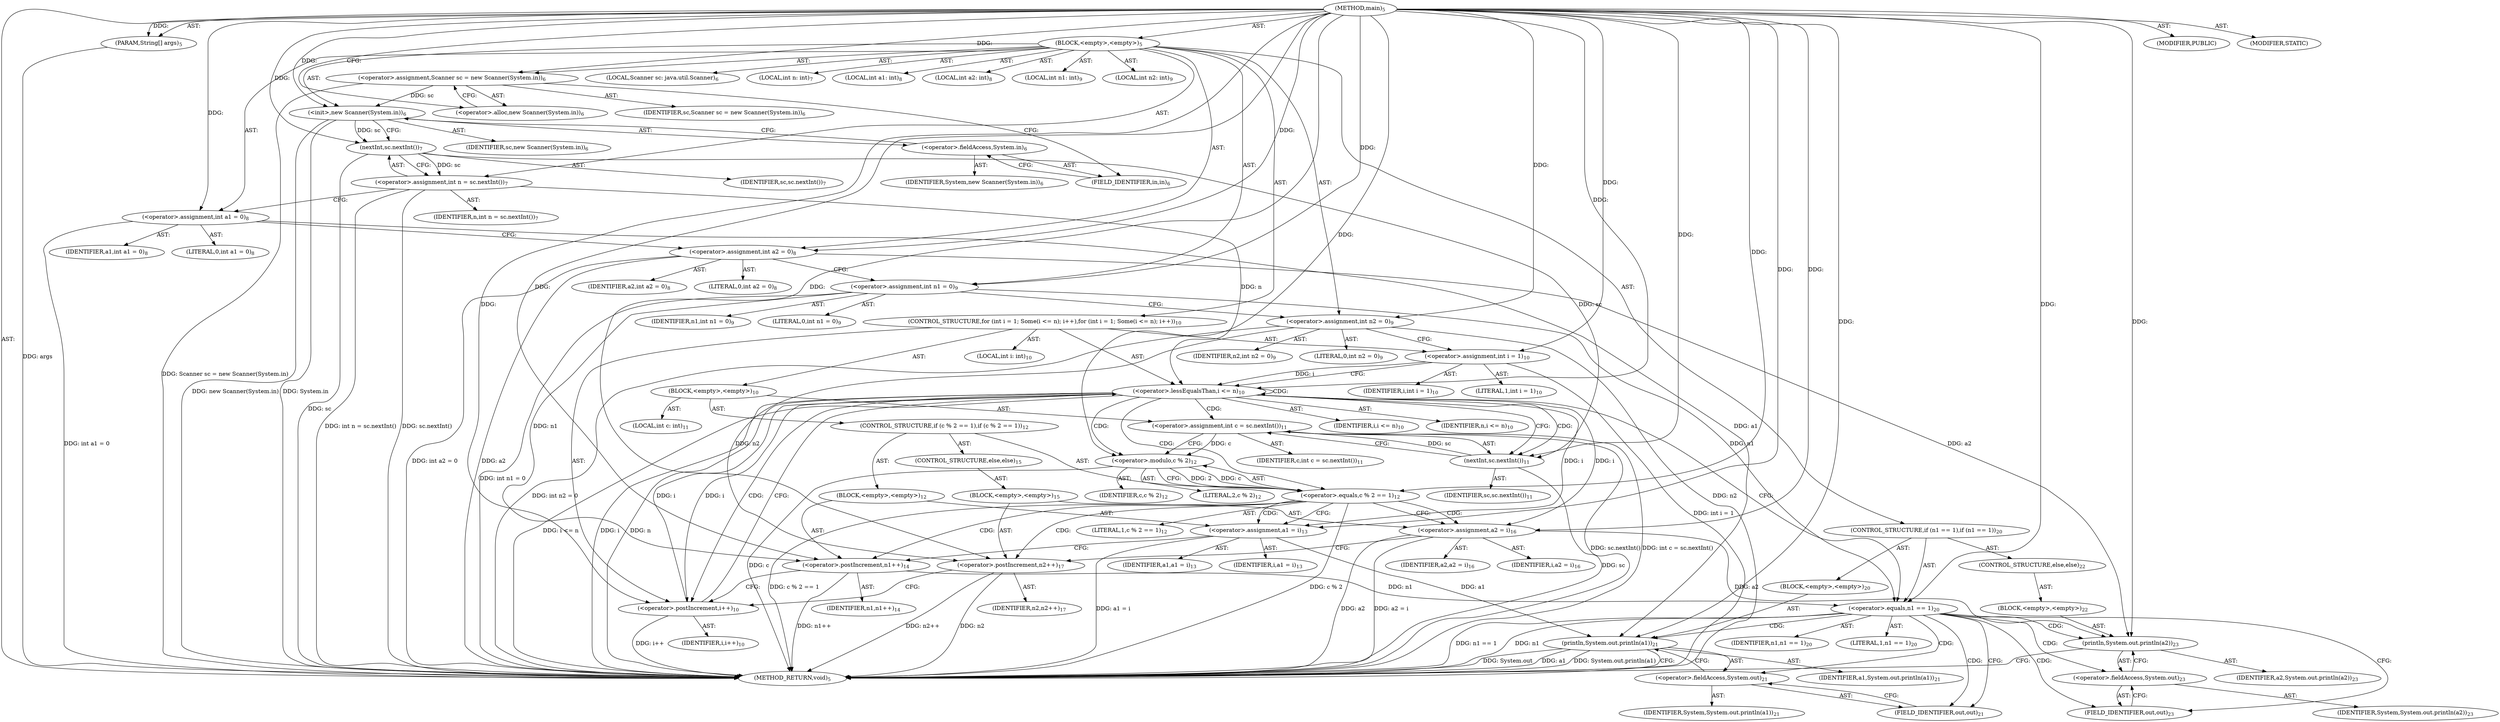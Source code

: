 digraph "main" {  
"19" [label = <(METHOD,main)<SUB>5</SUB>> ]
"20" [label = <(PARAM,String[] args)<SUB>5</SUB>> ]
"21" [label = <(BLOCK,&lt;empty&gt;,&lt;empty&gt;)<SUB>5</SUB>> ]
"4" [label = <(LOCAL,Scanner sc: java.util.Scanner)<SUB>6</SUB>> ]
"22" [label = <(&lt;operator&gt;.assignment,Scanner sc = new Scanner(System.in))<SUB>6</SUB>> ]
"23" [label = <(IDENTIFIER,sc,Scanner sc = new Scanner(System.in))<SUB>6</SUB>> ]
"24" [label = <(&lt;operator&gt;.alloc,new Scanner(System.in))<SUB>6</SUB>> ]
"25" [label = <(&lt;init&gt;,new Scanner(System.in))<SUB>6</SUB>> ]
"3" [label = <(IDENTIFIER,sc,new Scanner(System.in))<SUB>6</SUB>> ]
"26" [label = <(&lt;operator&gt;.fieldAccess,System.in)<SUB>6</SUB>> ]
"27" [label = <(IDENTIFIER,System,new Scanner(System.in))<SUB>6</SUB>> ]
"28" [label = <(FIELD_IDENTIFIER,in,in)<SUB>6</SUB>> ]
"29" [label = <(LOCAL,int n: int)<SUB>7</SUB>> ]
"30" [label = <(&lt;operator&gt;.assignment,int n = sc.nextInt())<SUB>7</SUB>> ]
"31" [label = <(IDENTIFIER,n,int n = sc.nextInt())<SUB>7</SUB>> ]
"32" [label = <(nextInt,sc.nextInt())<SUB>7</SUB>> ]
"33" [label = <(IDENTIFIER,sc,sc.nextInt())<SUB>7</SUB>> ]
"34" [label = <(LOCAL,int a1: int)<SUB>8</SUB>> ]
"35" [label = <(LOCAL,int a2: int)<SUB>8</SUB>> ]
"36" [label = <(&lt;operator&gt;.assignment,int a1 = 0)<SUB>8</SUB>> ]
"37" [label = <(IDENTIFIER,a1,int a1 = 0)<SUB>8</SUB>> ]
"38" [label = <(LITERAL,0,int a1 = 0)<SUB>8</SUB>> ]
"39" [label = <(&lt;operator&gt;.assignment,int a2 = 0)<SUB>8</SUB>> ]
"40" [label = <(IDENTIFIER,a2,int a2 = 0)<SUB>8</SUB>> ]
"41" [label = <(LITERAL,0,int a2 = 0)<SUB>8</SUB>> ]
"42" [label = <(LOCAL,int n1: int)<SUB>9</SUB>> ]
"43" [label = <(LOCAL,int n2: int)<SUB>9</SUB>> ]
"44" [label = <(&lt;operator&gt;.assignment,int n1 = 0)<SUB>9</SUB>> ]
"45" [label = <(IDENTIFIER,n1,int n1 = 0)<SUB>9</SUB>> ]
"46" [label = <(LITERAL,0,int n1 = 0)<SUB>9</SUB>> ]
"47" [label = <(&lt;operator&gt;.assignment,int n2 = 0)<SUB>9</SUB>> ]
"48" [label = <(IDENTIFIER,n2,int n2 = 0)<SUB>9</SUB>> ]
"49" [label = <(LITERAL,0,int n2 = 0)<SUB>9</SUB>> ]
"50" [label = <(CONTROL_STRUCTURE,for (int i = 1; Some(i &lt;= n); i++),for (int i = 1; Some(i &lt;= n); i++))<SUB>10</SUB>> ]
"51" [label = <(LOCAL,int i: int)<SUB>10</SUB>> ]
"52" [label = <(&lt;operator&gt;.assignment,int i = 1)<SUB>10</SUB>> ]
"53" [label = <(IDENTIFIER,i,int i = 1)<SUB>10</SUB>> ]
"54" [label = <(LITERAL,1,int i = 1)<SUB>10</SUB>> ]
"55" [label = <(&lt;operator&gt;.lessEqualsThan,i &lt;= n)<SUB>10</SUB>> ]
"56" [label = <(IDENTIFIER,i,i &lt;= n)<SUB>10</SUB>> ]
"57" [label = <(IDENTIFIER,n,i &lt;= n)<SUB>10</SUB>> ]
"58" [label = <(&lt;operator&gt;.postIncrement,i++)<SUB>10</SUB>> ]
"59" [label = <(IDENTIFIER,i,i++)<SUB>10</SUB>> ]
"60" [label = <(BLOCK,&lt;empty&gt;,&lt;empty&gt;)<SUB>10</SUB>> ]
"61" [label = <(LOCAL,int c: int)<SUB>11</SUB>> ]
"62" [label = <(&lt;operator&gt;.assignment,int c = sc.nextInt())<SUB>11</SUB>> ]
"63" [label = <(IDENTIFIER,c,int c = sc.nextInt())<SUB>11</SUB>> ]
"64" [label = <(nextInt,sc.nextInt())<SUB>11</SUB>> ]
"65" [label = <(IDENTIFIER,sc,sc.nextInt())<SUB>11</SUB>> ]
"66" [label = <(CONTROL_STRUCTURE,if (c % 2 == 1),if (c % 2 == 1))<SUB>12</SUB>> ]
"67" [label = <(&lt;operator&gt;.equals,c % 2 == 1)<SUB>12</SUB>> ]
"68" [label = <(&lt;operator&gt;.modulo,c % 2)<SUB>12</SUB>> ]
"69" [label = <(IDENTIFIER,c,c % 2)<SUB>12</SUB>> ]
"70" [label = <(LITERAL,2,c % 2)<SUB>12</SUB>> ]
"71" [label = <(LITERAL,1,c % 2 == 1)<SUB>12</SUB>> ]
"72" [label = <(BLOCK,&lt;empty&gt;,&lt;empty&gt;)<SUB>12</SUB>> ]
"73" [label = <(&lt;operator&gt;.assignment,a1 = i)<SUB>13</SUB>> ]
"74" [label = <(IDENTIFIER,a1,a1 = i)<SUB>13</SUB>> ]
"75" [label = <(IDENTIFIER,i,a1 = i)<SUB>13</SUB>> ]
"76" [label = <(&lt;operator&gt;.postIncrement,n1++)<SUB>14</SUB>> ]
"77" [label = <(IDENTIFIER,n1,n1++)<SUB>14</SUB>> ]
"78" [label = <(CONTROL_STRUCTURE,else,else)<SUB>15</SUB>> ]
"79" [label = <(BLOCK,&lt;empty&gt;,&lt;empty&gt;)<SUB>15</SUB>> ]
"80" [label = <(&lt;operator&gt;.assignment,a2 = i)<SUB>16</SUB>> ]
"81" [label = <(IDENTIFIER,a2,a2 = i)<SUB>16</SUB>> ]
"82" [label = <(IDENTIFIER,i,a2 = i)<SUB>16</SUB>> ]
"83" [label = <(&lt;operator&gt;.postIncrement,n2++)<SUB>17</SUB>> ]
"84" [label = <(IDENTIFIER,n2,n2++)<SUB>17</SUB>> ]
"85" [label = <(CONTROL_STRUCTURE,if (n1 == 1),if (n1 == 1))<SUB>20</SUB>> ]
"86" [label = <(&lt;operator&gt;.equals,n1 == 1)<SUB>20</SUB>> ]
"87" [label = <(IDENTIFIER,n1,n1 == 1)<SUB>20</SUB>> ]
"88" [label = <(LITERAL,1,n1 == 1)<SUB>20</SUB>> ]
"89" [label = <(BLOCK,&lt;empty&gt;,&lt;empty&gt;)<SUB>20</SUB>> ]
"90" [label = <(println,System.out.println(a1))<SUB>21</SUB>> ]
"91" [label = <(&lt;operator&gt;.fieldAccess,System.out)<SUB>21</SUB>> ]
"92" [label = <(IDENTIFIER,System,System.out.println(a1))<SUB>21</SUB>> ]
"93" [label = <(FIELD_IDENTIFIER,out,out)<SUB>21</SUB>> ]
"94" [label = <(IDENTIFIER,a1,System.out.println(a1))<SUB>21</SUB>> ]
"95" [label = <(CONTROL_STRUCTURE,else,else)<SUB>22</SUB>> ]
"96" [label = <(BLOCK,&lt;empty&gt;,&lt;empty&gt;)<SUB>22</SUB>> ]
"97" [label = <(println,System.out.println(a2))<SUB>23</SUB>> ]
"98" [label = <(&lt;operator&gt;.fieldAccess,System.out)<SUB>23</SUB>> ]
"99" [label = <(IDENTIFIER,System,System.out.println(a2))<SUB>23</SUB>> ]
"100" [label = <(FIELD_IDENTIFIER,out,out)<SUB>23</SUB>> ]
"101" [label = <(IDENTIFIER,a2,System.out.println(a2))<SUB>23</SUB>> ]
"102" [label = <(MODIFIER,PUBLIC)> ]
"103" [label = <(MODIFIER,STATIC)> ]
"104" [label = <(METHOD_RETURN,void)<SUB>5</SUB>> ]
  "19" -> "20"  [ label = "AST: "] 
  "19" -> "21"  [ label = "AST: "] 
  "19" -> "102"  [ label = "AST: "] 
  "19" -> "103"  [ label = "AST: "] 
  "19" -> "104"  [ label = "AST: "] 
  "21" -> "4"  [ label = "AST: "] 
  "21" -> "22"  [ label = "AST: "] 
  "21" -> "25"  [ label = "AST: "] 
  "21" -> "29"  [ label = "AST: "] 
  "21" -> "30"  [ label = "AST: "] 
  "21" -> "34"  [ label = "AST: "] 
  "21" -> "35"  [ label = "AST: "] 
  "21" -> "36"  [ label = "AST: "] 
  "21" -> "39"  [ label = "AST: "] 
  "21" -> "42"  [ label = "AST: "] 
  "21" -> "43"  [ label = "AST: "] 
  "21" -> "44"  [ label = "AST: "] 
  "21" -> "47"  [ label = "AST: "] 
  "21" -> "50"  [ label = "AST: "] 
  "21" -> "85"  [ label = "AST: "] 
  "22" -> "23"  [ label = "AST: "] 
  "22" -> "24"  [ label = "AST: "] 
  "25" -> "3"  [ label = "AST: "] 
  "25" -> "26"  [ label = "AST: "] 
  "26" -> "27"  [ label = "AST: "] 
  "26" -> "28"  [ label = "AST: "] 
  "30" -> "31"  [ label = "AST: "] 
  "30" -> "32"  [ label = "AST: "] 
  "32" -> "33"  [ label = "AST: "] 
  "36" -> "37"  [ label = "AST: "] 
  "36" -> "38"  [ label = "AST: "] 
  "39" -> "40"  [ label = "AST: "] 
  "39" -> "41"  [ label = "AST: "] 
  "44" -> "45"  [ label = "AST: "] 
  "44" -> "46"  [ label = "AST: "] 
  "47" -> "48"  [ label = "AST: "] 
  "47" -> "49"  [ label = "AST: "] 
  "50" -> "51"  [ label = "AST: "] 
  "50" -> "52"  [ label = "AST: "] 
  "50" -> "55"  [ label = "AST: "] 
  "50" -> "58"  [ label = "AST: "] 
  "50" -> "60"  [ label = "AST: "] 
  "52" -> "53"  [ label = "AST: "] 
  "52" -> "54"  [ label = "AST: "] 
  "55" -> "56"  [ label = "AST: "] 
  "55" -> "57"  [ label = "AST: "] 
  "58" -> "59"  [ label = "AST: "] 
  "60" -> "61"  [ label = "AST: "] 
  "60" -> "62"  [ label = "AST: "] 
  "60" -> "66"  [ label = "AST: "] 
  "62" -> "63"  [ label = "AST: "] 
  "62" -> "64"  [ label = "AST: "] 
  "64" -> "65"  [ label = "AST: "] 
  "66" -> "67"  [ label = "AST: "] 
  "66" -> "72"  [ label = "AST: "] 
  "66" -> "78"  [ label = "AST: "] 
  "67" -> "68"  [ label = "AST: "] 
  "67" -> "71"  [ label = "AST: "] 
  "68" -> "69"  [ label = "AST: "] 
  "68" -> "70"  [ label = "AST: "] 
  "72" -> "73"  [ label = "AST: "] 
  "72" -> "76"  [ label = "AST: "] 
  "73" -> "74"  [ label = "AST: "] 
  "73" -> "75"  [ label = "AST: "] 
  "76" -> "77"  [ label = "AST: "] 
  "78" -> "79"  [ label = "AST: "] 
  "79" -> "80"  [ label = "AST: "] 
  "79" -> "83"  [ label = "AST: "] 
  "80" -> "81"  [ label = "AST: "] 
  "80" -> "82"  [ label = "AST: "] 
  "83" -> "84"  [ label = "AST: "] 
  "85" -> "86"  [ label = "AST: "] 
  "85" -> "89"  [ label = "AST: "] 
  "85" -> "95"  [ label = "AST: "] 
  "86" -> "87"  [ label = "AST: "] 
  "86" -> "88"  [ label = "AST: "] 
  "89" -> "90"  [ label = "AST: "] 
  "90" -> "91"  [ label = "AST: "] 
  "90" -> "94"  [ label = "AST: "] 
  "91" -> "92"  [ label = "AST: "] 
  "91" -> "93"  [ label = "AST: "] 
  "95" -> "96"  [ label = "AST: "] 
  "96" -> "97"  [ label = "AST: "] 
  "97" -> "98"  [ label = "AST: "] 
  "97" -> "101"  [ label = "AST: "] 
  "98" -> "99"  [ label = "AST: "] 
  "98" -> "100"  [ label = "AST: "] 
  "22" -> "28"  [ label = "CFG: "] 
  "25" -> "32"  [ label = "CFG: "] 
  "30" -> "36"  [ label = "CFG: "] 
  "36" -> "39"  [ label = "CFG: "] 
  "39" -> "44"  [ label = "CFG: "] 
  "44" -> "47"  [ label = "CFG: "] 
  "47" -> "52"  [ label = "CFG: "] 
  "24" -> "22"  [ label = "CFG: "] 
  "26" -> "25"  [ label = "CFG: "] 
  "32" -> "30"  [ label = "CFG: "] 
  "52" -> "55"  [ label = "CFG: "] 
  "55" -> "64"  [ label = "CFG: "] 
  "55" -> "86"  [ label = "CFG: "] 
  "58" -> "55"  [ label = "CFG: "] 
  "86" -> "93"  [ label = "CFG: "] 
  "86" -> "100"  [ label = "CFG: "] 
  "28" -> "26"  [ label = "CFG: "] 
  "62" -> "68"  [ label = "CFG: "] 
  "90" -> "104"  [ label = "CFG: "] 
  "64" -> "62"  [ label = "CFG: "] 
  "67" -> "73"  [ label = "CFG: "] 
  "67" -> "80"  [ label = "CFG: "] 
  "91" -> "90"  [ label = "CFG: "] 
  "97" -> "104"  [ label = "CFG: "] 
  "68" -> "67"  [ label = "CFG: "] 
  "73" -> "76"  [ label = "CFG: "] 
  "76" -> "58"  [ label = "CFG: "] 
  "93" -> "91"  [ label = "CFG: "] 
  "98" -> "97"  [ label = "CFG: "] 
  "80" -> "83"  [ label = "CFG: "] 
  "83" -> "58"  [ label = "CFG: "] 
  "100" -> "98"  [ label = "CFG: "] 
  "19" -> "24"  [ label = "CFG: "] 
  "20" -> "104"  [ label = "DDG: args"] 
  "22" -> "104"  [ label = "DDG: Scanner sc = new Scanner(System.in)"] 
  "25" -> "104"  [ label = "DDG: System.in"] 
  "25" -> "104"  [ label = "DDG: new Scanner(System.in)"] 
  "32" -> "104"  [ label = "DDG: sc"] 
  "30" -> "104"  [ label = "DDG: sc.nextInt()"] 
  "30" -> "104"  [ label = "DDG: int n = sc.nextInt()"] 
  "36" -> "104"  [ label = "DDG: int a1 = 0"] 
  "39" -> "104"  [ label = "DDG: a2"] 
  "39" -> "104"  [ label = "DDG: int a2 = 0"] 
  "44" -> "104"  [ label = "DDG: int n1 = 0"] 
  "47" -> "104"  [ label = "DDG: n2"] 
  "47" -> "104"  [ label = "DDG: int n2 = 0"] 
  "52" -> "104"  [ label = "DDG: int i = 1"] 
  "55" -> "104"  [ label = "DDG: i"] 
  "55" -> "104"  [ label = "DDG: n"] 
  "55" -> "104"  [ label = "DDG: i &lt;= n"] 
  "86" -> "104"  [ label = "DDG: n1"] 
  "86" -> "104"  [ label = "DDG: n1 == 1"] 
  "90" -> "104"  [ label = "DDG: System.out"] 
  "90" -> "104"  [ label = "DDG: a1"] 
  "90" -> "104"  [ label = "DDG: System.out.println(a1)"] 
  "64" -> "104"  [ label = "DDG: sc"] 
  "62" -> "104"  [ label = "DDG: sc.nextInt()"] 
  "62" -> "104"  [ label = "DDG: int c = sc.nextInt()"] 
  "68" -> "104"  [ label = "DDG: c"] 
  "67" -> "104"  [ label = "DDG: c % 2"] 
  "67" -> "104"  [ label = "DDG: c % 2 == 1"] 
  "80" -> "104"  [ label = "DDG: a2"] 
  "80" -> "104"  [ label = "DDG: a2 = i"] 
  "83" -> "104"  [ label = "DDG: n2"] 
  "83" -> "104"  [ label = "DDG: n2++"] 
  "73" -> "104"  [ label = "DDG: a1 = i"] 
  "76" -> "104"  [ label = "DDG: n1++"] 
  "58" -> "104"  [ label = "DDG: i++"] 
  "19" -> "20"  [ label = "DDG: "] 
  "19" -> "22"  [ label = "DDG: "] 
  "32" -> "30"  [ label = "DDG: sc"] 
  "19" -> "36"  [ label = "DDG: "] 
  "19" -> "39"  [ label = "DDG: "] 
  "19" -> "44"  [ label = "DDG: "] 
  "19" -> "47"  [ label = "DDG: "] 
  "22" -> "25"  [ label = "DDG: sc"] 
  "19" -> "25"  [ label = "DDG: "] 
  "19" -> "52"  [ label = "DDG: "] 
  "25" -> "32"  [ label = "DDG: sc"] 
  "19" -> "32"  [ label = "DDG: "] 
  "52" -> "55"  [ label = "DDG: i"] 
  "58" -> "55"  [ label = "DDG: i"] 
  "19" -> "55"  [ label = "DDG: "] 
  "30" -> "55"  [ label = "DDG: n"] 
  "19" -> "58"  [ label = "DDG: "] 
  "55" -> "58"  [ label = "DDG: i"] 
  "64" -> "62"  [ label = "DDG: sc"] 
  "44" -> "86"  [ label = "DDG: n1"] 
  "76" -> "86"  [ label = "DDG: n1"] 
  "19" -> "86"  [ label = "DDG: "] 
  "36" -> "90"  [ label = "DDG: a1"] 
  "73" -> "90"  [ label = "DDG: a1"] 
  "19" -> "90"  [ label = "DDG: "] 
  "32" -> "64"  [ label = "DDG: sc"] 
  "19" -> "64"  [ label = "DDG: "] 
  "68" -> "67"  [ label = "DDG: c"] 
  "68" -> "67"  [ label = "DDG: 2"] 
  "19" -> "67"  [ label = "DDG: "] 
  "55" -> "73"  [ label = "DDG: i"] 
  "19" -> "73"  [ label = "DDG: "] 
  "39" -> "97"  [ label = "DDG: a2"] 
  "80" -> "97"  [ label = "DDG: a2"] 
  "19" -> "97"  [ label = "DDG: "] 
  "62" -> "68"  [ label = "DDG: c"] 
  "19" -> "68"  [ label = "DDG: "] 
  "44" -> "76"  [ label = "DDG: n1"] 
  "19" -> "76"  [ label = "DDG: "] 
  "55" -> "80"  [ label = "DDG: i"] 
  "19" -> "80"  [ label = "DDG: "] 
  "47" -> "83"  [ label = "DDG: n2"] 
  "19" -> "83"  [ label = "DDG: "] 
  "55" -> "58"  [ label = "CDG: "] 
  "55" -> "68"  [ label = "CDG: "] 
  "55" -> "64"  [ label = "CDG: "] 
  "55" -> "67"  [ label = "CDG: "] 
  "55" -> "55"  [ label = "CDG: "] 
  "55" -> "62"  [ label = "CDG: "] 
  "86" -> "98"  [ label = "CDG: "] 
  "86" -> "100"  [ label = "CDG: "] 
  "86" -> "97"  [ label = "CDG: "] 
  "86" -> "91"  [ label = "CDG: "] 
  "86" -> "93"  [ label = "CDG: "] 
  "86" -> "90"  [ label = "CDG: "] 
  "67" -> "80"  [ label = "CDG: "] 
  "67" -> "73"  [ label = "CDG: "] 
  "67" -> "83"  [ label = "CDG: "] 
  "67" -> "76"  [ label = "CDG: "] 
}
